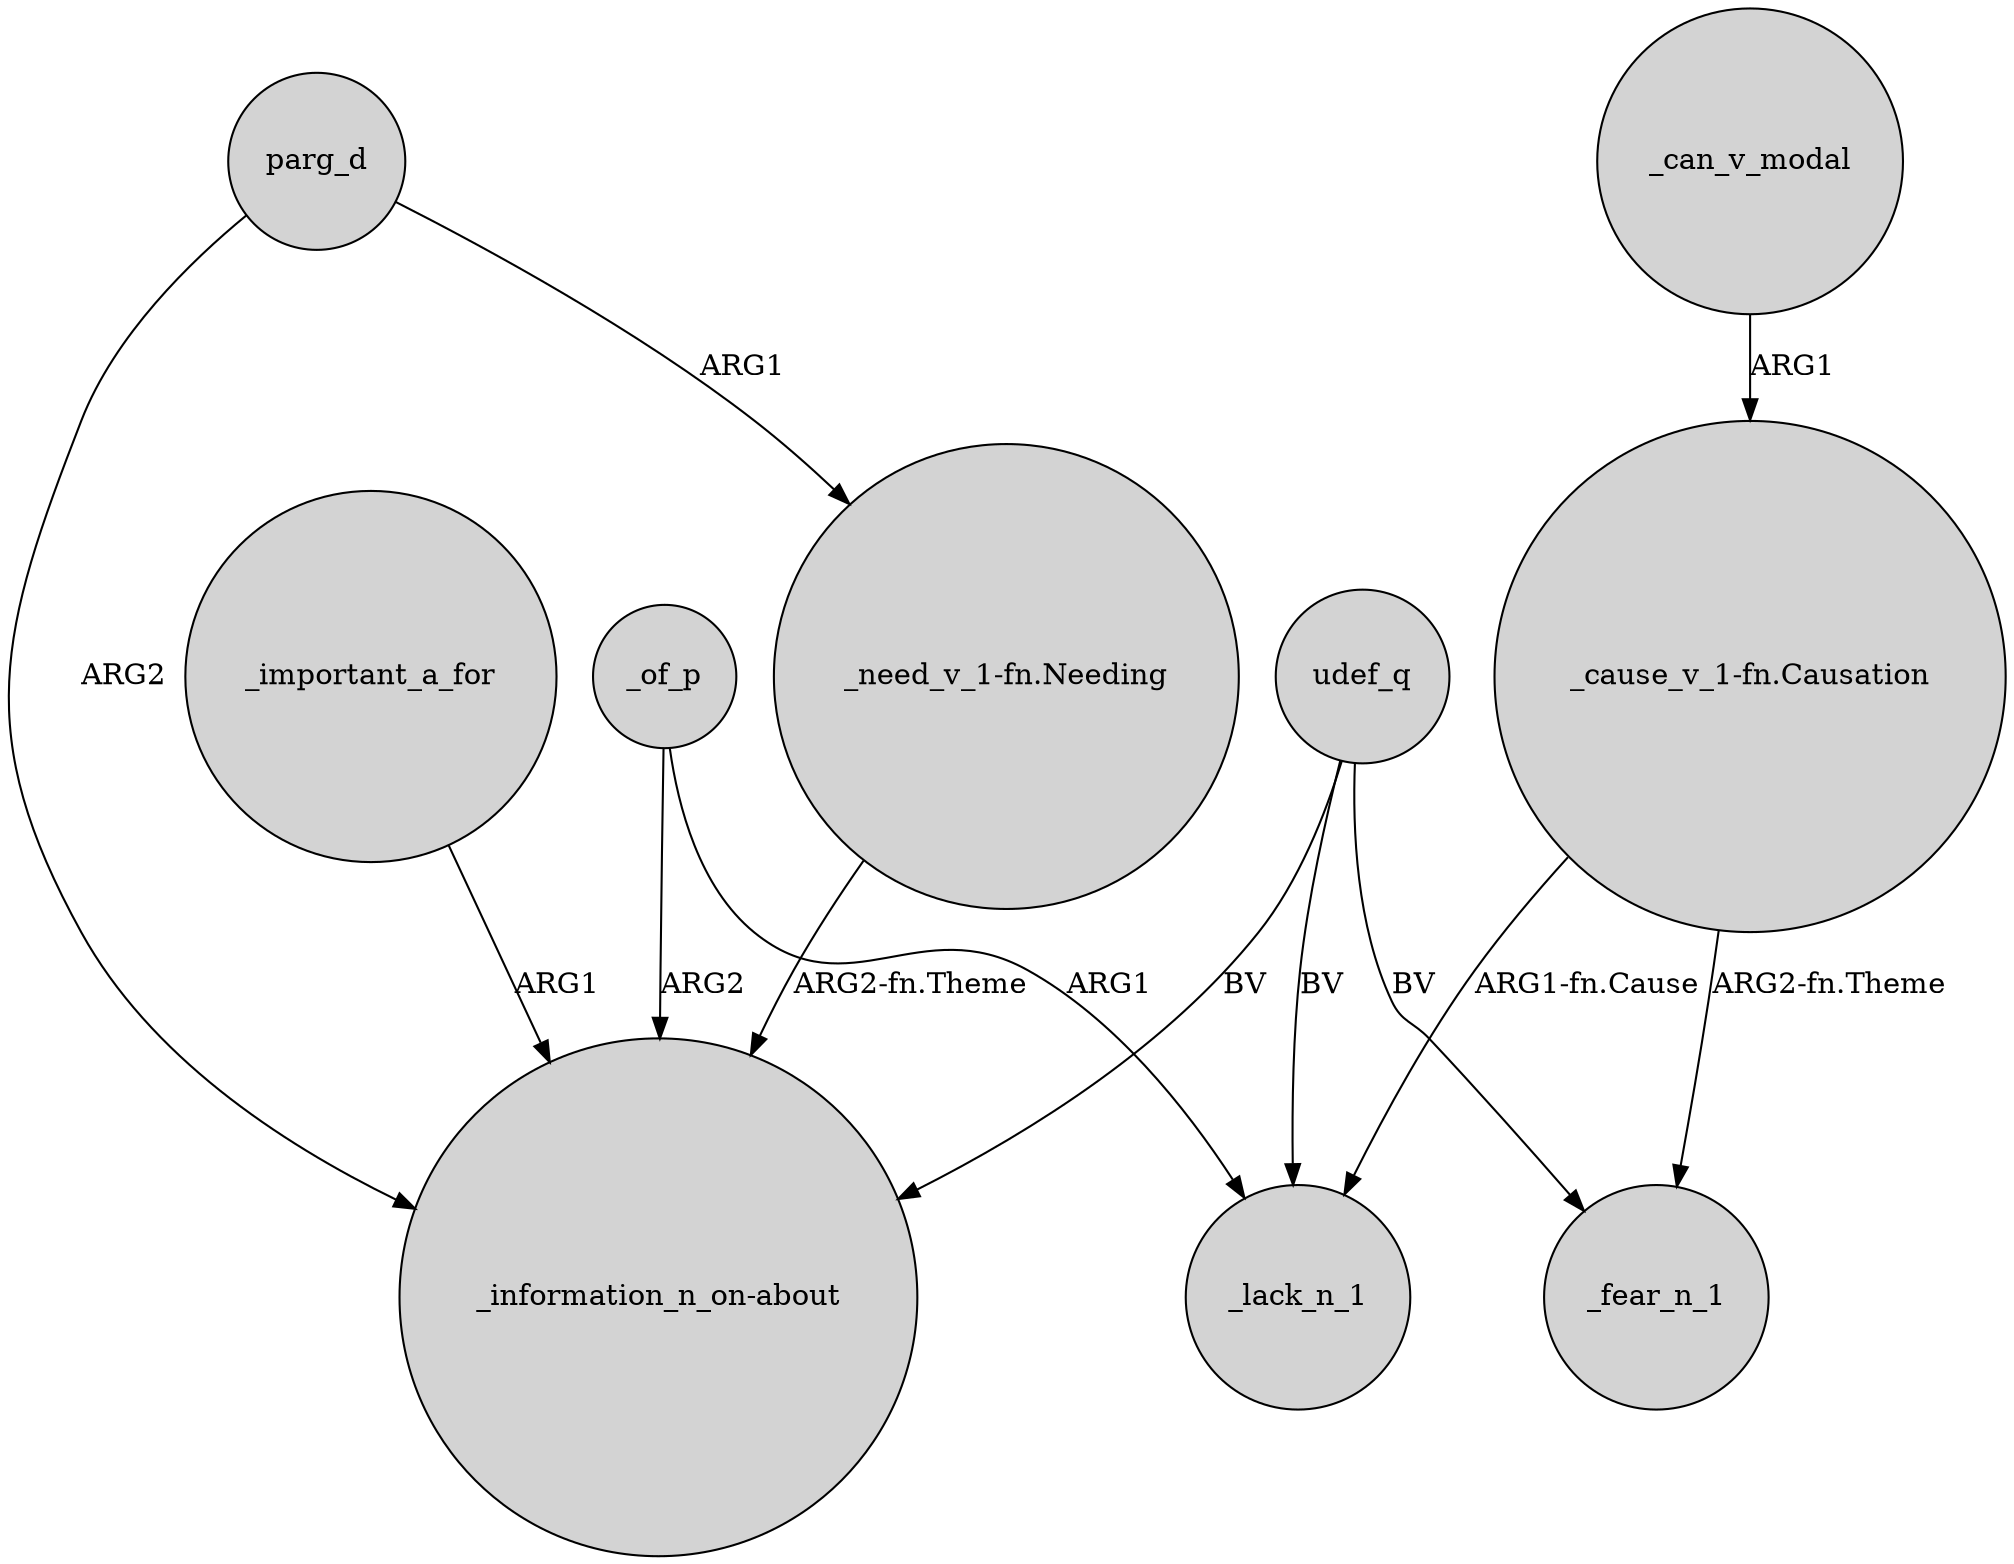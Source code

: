 digraph {
	node [shape=circle style=filled]
	"_cause_v_1-fn.Causation" -> _lack_n_1 [label="ARG1-fn.Cause"]
	parg_d -> "_need_v_1-fn.Needing" [label=ARG1]
	_of_p -> "_information_n_on-about" [label=ARG2]
	_of_p -> _lack_n_1 [label=ARG1]
	_can_v_modal -> "_cause_v_1-fn.Causation" [label=ARG1]
	udef_q -> _fear_n_1 [label=BV]
	udef_q -> "_information_n_on-about" [label=BV]
	parg_d -> "_information_n_on-about" [label=ARG2]
	"_cause_v_1-fn.Causation" -> _fear_n_1 [label="ARG2-fn.Theme"]
	_important_a_for -> "_information_n_on-about" [label=ARG1]
	udef_q -> _lack_n_1 [label=BV]
	"_need_v_1-fn.Needing" -> "_information_n_on-about" [label="ARG2-fn.Theme"]
}
